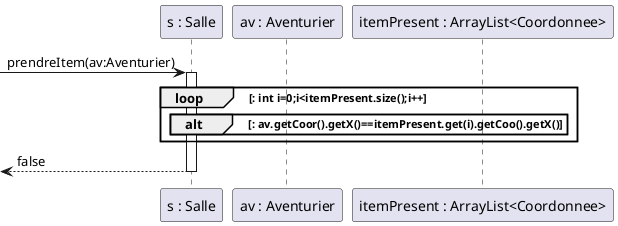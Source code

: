 @startuml
Participant "s : Salle" as s
Participant "av : Aventurier" as av
Participant "itemPresent : ArrayList<Coordonnee>" as itemPresent
 -> s : prendreItem(av:Aventurier)
 activate s
 loop : int i=0;i<itemPresent.size();i++
 alt : av.getCoor().getX()==itemPresent.get(i).getCoo().getX()


 
 end
 end
<--s : false
deactivate s
@enduml